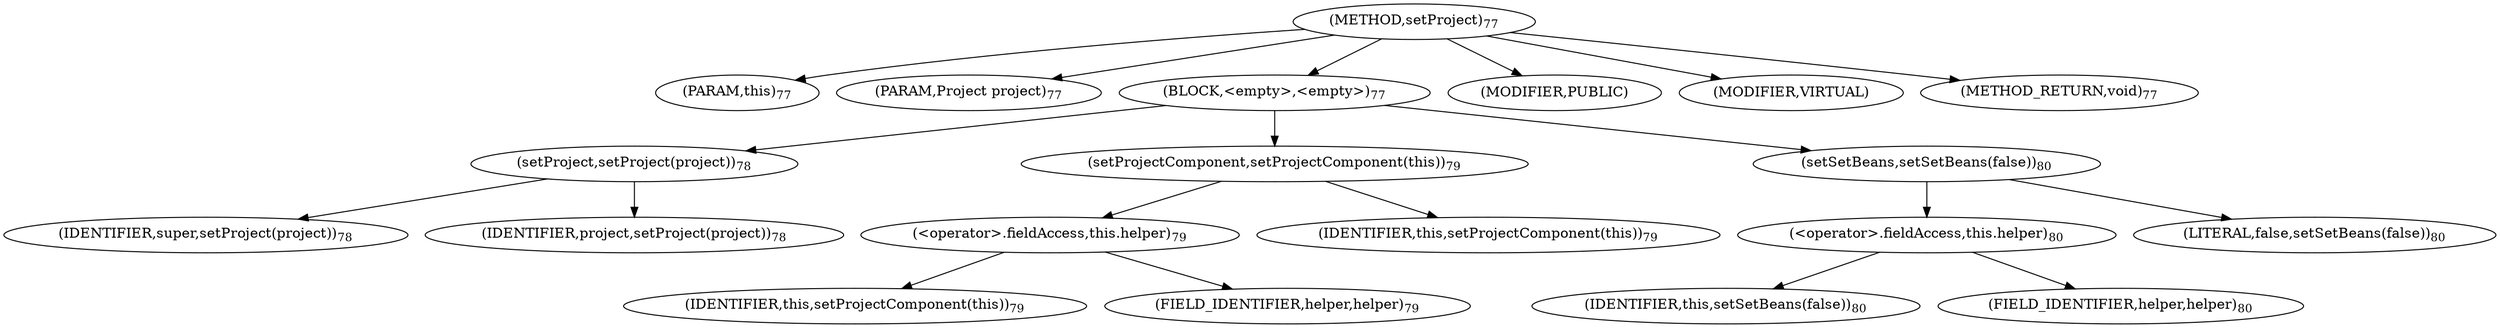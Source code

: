 digraph "setProject" {  
"98" [label = <(METHOD,setProject)<SUB>77</SUB>> ]
"4" [label = <(PARAM,this)<SUB>77</SUB>> ]
"99" [label = <(PARAM,Project project)<SUB>77</SUB>> ]
"100" [label = <(BLOCK,&lt;empty&gt;,&lt;empty&gt;)<SUB>77</SUB>> ]
"101" [label = <(setProject,setProject(project))<SUB>78</SUB>> ]
"102" [label = <(IDENTIFIER,super,setProject(project))<SUB>78</SUB>> ]
"103" [label = <(IDENTIFIER,project,setProject(project))<SUB>78</SUB>> ]
"104" [label = <(setProjectComponent,setProjectComponent(this))<SUB>79</SUB>> ]
"105" [label = <(&lt;operator&gt;.fieldAccess,this.helper)<SUB>79</SUB>> ]
"106" [label = <(IDENTIFIER,this,setProjectComponent(this))<SUB>79</SUB>> ]
"107" [label = <(FIELD_IDENTIFIER,helper,helper)<SUB>79</SUB>> ]
"3" [label = <(IDENTIFIER,this,setProjectComponent(this))<SUB>79</SUB>> ]
"108" [label = <(setSetBeans,setSetBeans(false))<SUB>80</SUB>> ]
"109" [label = <(&lt;operator&gt;.fieldAccess,this.helper)<SUB>80</SUB>> ]
"110" [label = <(IDENTIFIER,this,setSetBeans(false))<SUB>80</SUB>> ]
"111" [label = <(FIELD_IDENTIFIER,helper,helper)<SUB>80</SUB>> ]
"112" [label = <(LITERAL,false,setSetBeans(false))<SUB>80</SUB>> ]
"113" [label = <(MODIFIER,PUBLIC)> ]
"114" [label = <(MODIFIER,VIRTUAL)> ]
"115" [label = <(METHOD_RETURN,void)<SUB>77</SUB>> ]
  "98" -> "4" 
  "98" -> "99" 
  "98" -> "100" 
  "98" -> "113" 
  "98" -> "114" 
  "98" -> "115" 
  "100" -> "101" 
  "100" -> "104" 
  "100" -> "108" 
  "101" -> "102" 
  "101" -> "103" 
  "104" -> "105" 
  "104" -> "3" 
  "105" -> "106" 
  "105" -> "107" 
  "108" -> "109" 
  "108" -> "112" 
  "109" -> "110" 
  "109" -> "111" 
}
